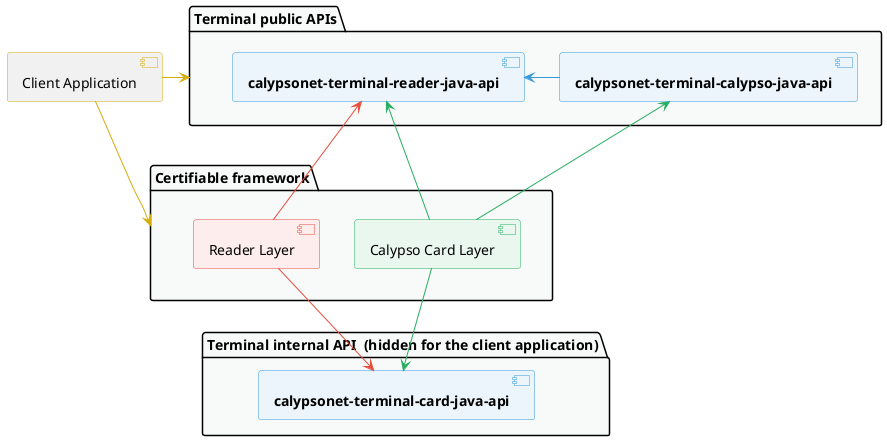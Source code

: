 @startuml

' == THEME ==

'Couleurs issues de : https://htmlcolorcodes.com/fr/tableau-de-couleur/tableau-de-couleur-design-plat/
!define C_GREY1 F8F9F9
!define C_GREY2 F2F3F4
!define C_GREY3 E5E7E9
!define C_GREY4 D7DBDD
!define COLOR_YELLOW D4AC0D
!define COLOR_RED E74C3C
!define COLOR_PURPLE 8E44AD
!define COLOR_BLUE 3498DB
!define COLOR_GREEN 27AE60
!define COLOR_ORANGE E67E22
!define COLOR_GREY 2C3E50
skinparam Shadowing false
skinparam component {
    BorderColor #D4AC0D
    ' Red
    BackgroundColor<<red>> #FDEDEC
    BorderColor<<red>> #E74C3C
    ' Purple
    BackgroundColor<<purple>> #F4ECF7
    BorderColor<<purple>> #8E44AD
    ' blue
    BackgroundColor<<blue>> #EBF5FB
    BorderColor<<blue>> #3498DB
    ' Green
    BackgroundColor<<green>> #E9F7EF
    BorderColor<<green>> #27AE60
    ' Orange
    BackgroundColor<<orange>> #FDF2E9
    BorderColor<<orange>> #E67E22
    ' Grey
    BackgroundColor<<grey>> #EAECEE
    BorderColor<<grey>> #2C3E50
}
skinparam interface {
    BorderColor #D4AC0D
    ' Red
    BackgroundColor<<red>> #FDEDEC
    BorderColor<<red>> #E74C3C
    ' Purple
    BackgroundColor<<purple>> #F4ECF7
    BorderColor<<purple>> #8E44AD
    ' blue
    BackgroundColor<<blue>> #EBF5FB
    BorderColor<<blue>> #3498DB
    ' Green
    BackgroundColor<<green>> #E9F7EF
    BorderColor<<green>> #27AE60
    ' Orange
    BackgroundColor<<orange>> #FDF2E9
    BorderColor<<orange>> #E67E22
    ' Grey
    BackgroundColor<<grey>> #EAECEE
    BorderColor<<grey>> #2C3E50
}
hide <<red>> stereotype
hide <<purple>> stereotype
hide <<blue>> stereotype
hide <<green>> stereotype
hide <<orange>> stereotype
hide <<grey>> stereotype

' == COMPONENTS ==

[Client Application] as application
package "Terminal public APIs" as packCalypsonetPublic #C_GREY1 {
    [**calypsonet-terminal-reader-java-api**] as readerApi <<blue>>
    [**calypsonet-terminal-calypso-java-api**] as calypsoApi <<blue>>
}
package "Certifiable framework" as packMain #C_GREY1 {
    together {
        [Calypso Card Layer] as cardLayer <<green>>
        [Reader Layer] as readerLayer <<red>>
    }
}
package "Terminal internal API  (hidden for the client application)" as packCalypsonetPrivate #C_GREY1 {
    [**calypsonet-terminal-card-java-api**] as cardApi <<blue>>
}

' == ASSOCIATIONS ==

application -right-> packCalypsonetPublic #COLOR_YELLOW
application --> packMain #COLOR_YELLOW

calypsoApi -left-> readerApi #COLOR_BLUE

cardLayer --> cardApi #COLOR_GREEN
cardLayer -up-> readerApi #COLOR_GREEN
cardLayer -up-> calypsoApi #COLOR_GREEN

readerLayer -up-> readerApi #COLOR_RED
readerLayer --> cardApi #COLOR_RED

' == LAYOUT ==

@enduml